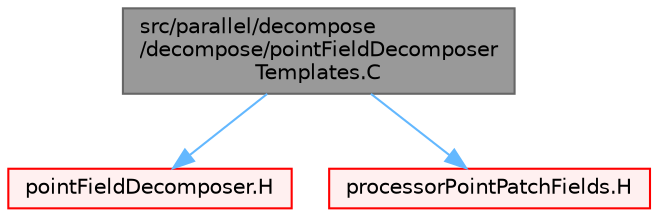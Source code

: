 digraph "src/parallel/decompose/decompose/pointFieldDecomposerTemplates.C"
{
 // LATEX_PDF_SIZE
  bgcolor="transparent";
  edge [fontname=Helvetica,fontsize=10,labelfontname=Helvetica,labelfontsize=10];
  node [fontname=Helvetica,fontsize=10,shape=box,height=0.2,width=0.4];
  Node1 [id="Node000001",label="src/parallel/decompose\l/decompose/pointFieldDecomposer\lTemplates.C",height=0.2,width=0.4,color="gray40", fillcolor="grey60", style="filled", fontcolor="black",tooltip=" "];
  Node1 -> Node2 [id="edge1_Node000001_Node000002",color="steelblue1",style="solid",tooltip=" "];
  Node2 [id="Node000002",label="pointFieldDecomposer.H",height=0.2,width=0.4,color="red", fillcolor="#FFF0F0", style="filled",URL="$pointFieldDecomposer_8H.html",tooltip=" "];
  Node1 -> Node351 [id="edge2_Node000001_Node000351",color="steelblue1",style="solid",tooltip=" "];
  Node351 [id="Node000351",label="processorPointPatchFields.H",height=0.2,width=0.4,color="red", fillcolor="#FFF0F0", style="filled",URL="$processorPointPatchFields_8H.html",tooltip=" "];
}
